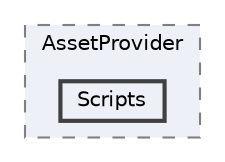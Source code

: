 digraph "Assets/_Project/Scripts/AssetProvider/Scripts"
{
 // LATEX_PDF_SIZE
  bgcolor="transparent";
  edge [fontname=Helvetica,fontsize=10,labelfontname=Helvetica,labelfontsize=10];
  node [fontname=Helvetica,fontsize=10,shape=box,height=0.2,width=0.4];
  compound=true
  subgraph clusterdir_fc8ff2a71ca355ed67e337b6aecf538f {
    graph [ bgcolor="#edf0f7", pencolor="grey50", label="AssetProvider", fontname=Helvetica,fontsize=10 style="filled,dashed", URL="dir_fc8ff2a71ca355ed67e337b6aecf538f.html",tooltip=""]
  dir_c775fd7b3fe11573c768583962f002c4 [label="Scripts", fillcolor="#edf0f7", color="grey25", style="filled,bold", URL="dir_c775fd7b3fe11573c768583962f002c4.html",tooltip=""];
  }
}
